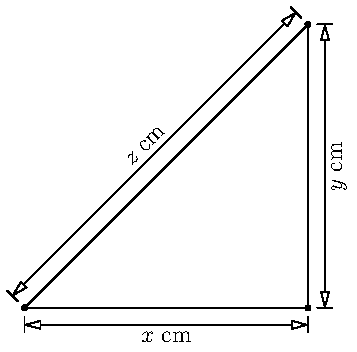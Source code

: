unitsize(1cm);
import geometry;

point pA = (0,0);
point pB = (5,0);
point pC = (5,5);

dot(pA^^pB^^pC);
draw(pA--pB--pC--cycle);

distance(Label("$x \; \mathrm{cm}$",align=S),pA,pB,3mm);
distance(Label("$y \; \mathrm{cm}$",align=E),pB,pC,3mm);
distance(Label("$z \; \mathrm{cm}$",align=I*dir(pA--pC)),pA,pC,-3mm);

shipout(bbox(xmargin=1mm,invisible));
